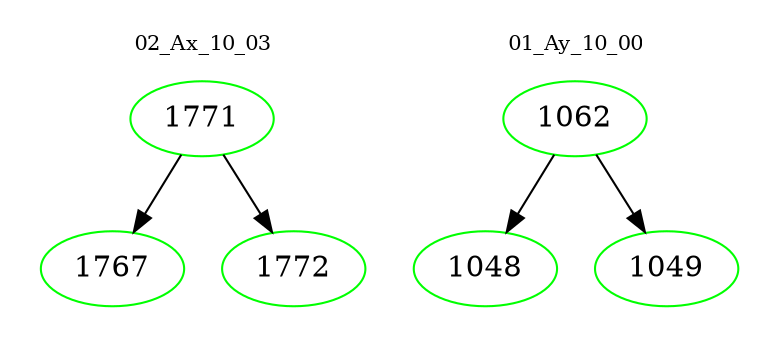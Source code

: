 digraph{
subgraph cluster_0 {
color = white
label = "02_Ax_10_03";
fontsize=10;
T0_1771 [label="1771", color="green"]
T0_1771 -> T0_1767 [color="black"]
T0_1767 [label="1767", color="green"]
T0_1771 -> T0_1772 [color="black"]
T0_1772 [label="1772", color="green"]
}
subgraph cluster_1 {
color = white
label = "01_Ay_10_00";
fontsize=10;
T1_1062 [label="1062", color="green"]
T1_1062 -> T1_1048 [color="black"]
T1_1048 [label="1048", color="green"]
T1_1062 -> T1_1049 [color="black"]
T1_1049 [label="1049", color="green"]
}
}
